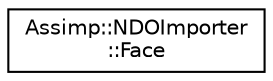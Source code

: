 digraph "Graphical Class Hierarchy"
{
  edge [fontname="Helvetica",fontsize="10",labelfontname="Helvetica",labelfontsize="10"];
  node [fontname="Helvetica",fontsize="10",shape=record];
  rankdir="LR";
  Node1 [label="Assimp::NDOImporter\l::Face",height=0.2,width=0.4,color="black", fillcolor="white", style="filled",URL="$struct_assimp_1_1_n_d_o_importer_1_1_face.html",tooltip="Represents a single face. "];
}
